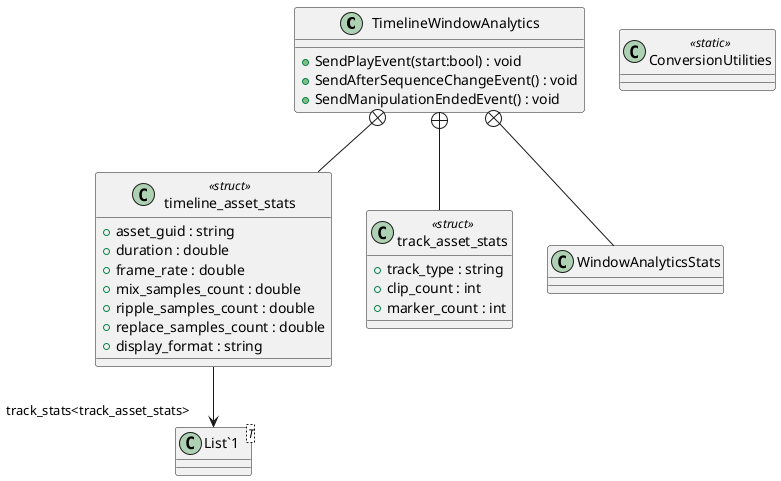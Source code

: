 @startuml
class TimelineWindowAnalytics {
    + SendPlayEvent(start:bool) : void
    + SendAfterSequenceChangeEvent() : void
    + SendManipulationEndedEvent() : void
}
class ConversionUtilities <<static>> {
}
class timeline_asset_stats <<struct>> {
    + asset_guid : string
    + duration : double
    + frame_rate : double
    + mix_samples_count : double
    + ripple_samples_count : double
    + replace_samples_count : double
    + display_format : string
}
class track_asset_stats <<struct>> {
    + track_type : string
    + clip_count : int
    + marker_count : int
}
class WindowAnalyticsStats {
}
class "List`1"<T> {
}
TimelineWindowAnalytics +-- timeline_asset_stats
timeline_asset_stats --> "track_stats<track_asset_stats>" "List`1"
TimelineWindowAnalytics +-- track_asset_stats
TimelineWindowAnalytics +-- WindowAnalyticsStats
@enduml
